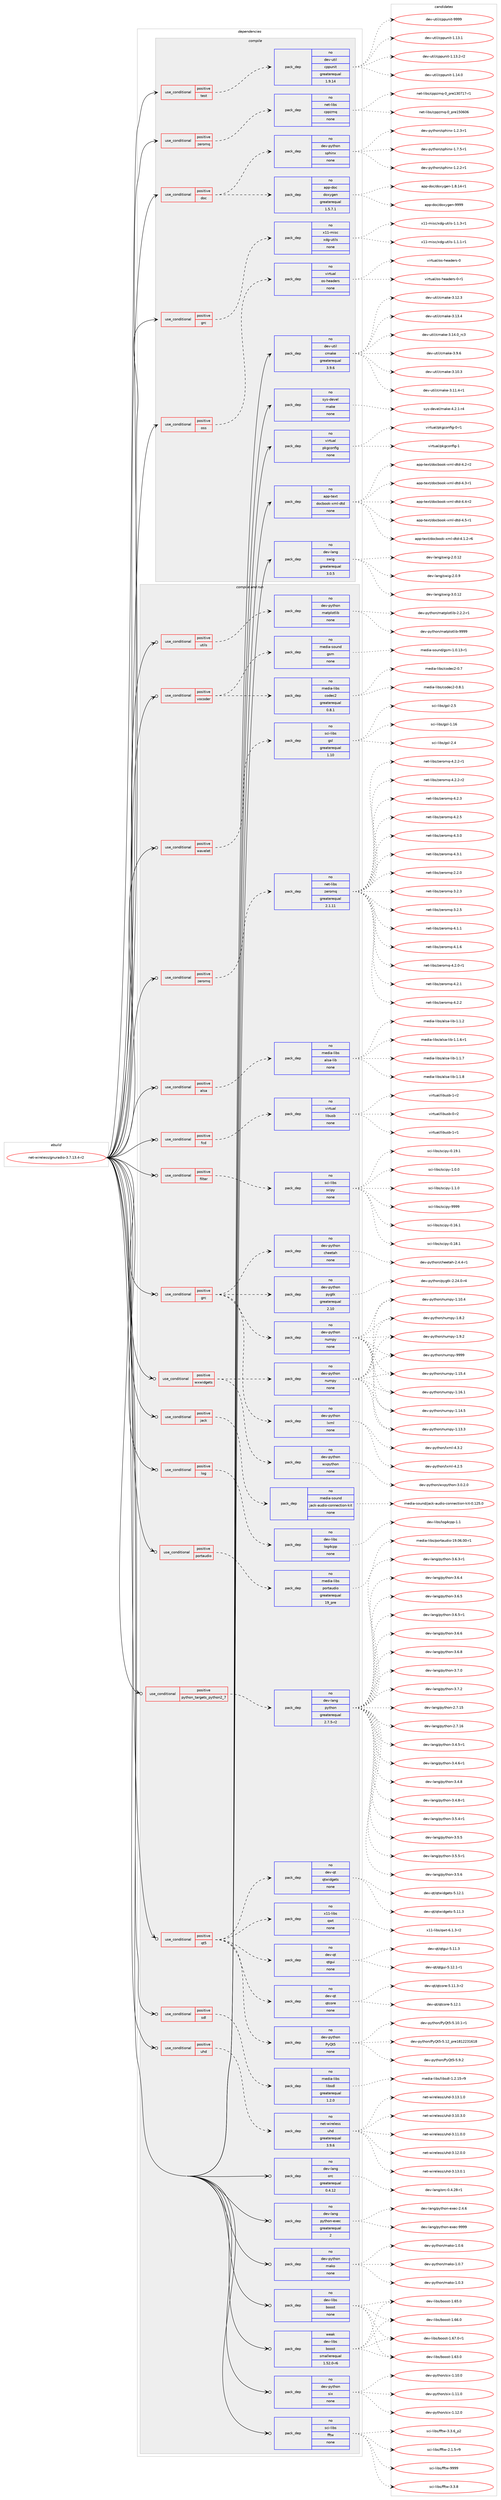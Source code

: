 digraph prolog {

# *************
# Graph options
# *************

newrank=true;
concentrate=true;
compound=true;
graph [rankdir=LR,fontname=Helvetica,fontsize=10,ranksep=1.5];#, ranksep=2.5, nodesep=0.2];
edge  [arrowhead=vee];
node  [fontname=Helvetica,fontsize=10];

# **********
# The ebuild
# **********

subgraph cluster_leftcol {
color=gray;
rank=same;
label=<<i>ebuild</i>>;
id [label="net-wireless/gnuradio-3.7.13.4-r2", color=red, width=4, href="../net-wireless/gnuradio-3.7.13.4-r2.svg"];
}

# ****************
# The dependencies
# ****************

subgraph cluster_midcol {
color=gray;
label=<<i>dependencies</i>>;
subgraph cluster_compile {
fillcolor="#eeeeee";
style=filled;
label=<<i>compile</i>>;
subgraph cond451228 {
dependency1680143 [label=<<TABLE BORDER="0" CELLBORDER="1" CELLSPACING="0" CELLPADDING="4"><TR><TD ROWSPAN="3" CELLPADDING="10">use_conditional</TD></TR><TR><TD>positive</TD></TR><TR><TD>doc</TD></TR></TABLE>>, shape=none, color=red];
subgraph pack1201411 {
dependency1680144 [label=<<TABLE BORDER="0" CELLBORDER="1" CELLSPACING="0" CELLPADDING="4" WIDTH="220"><TR><TD ROWSPAN="6" CELLPADDING="30">pack_dep</TD></TR><TR><TD WIDTH="110">no</TD></TR><TR><TD>app-doc</TD></TR><TR><TD>doxygen</TD></TR><TR><TD>greaterequal</TD></TR><TR><TD>1.5.7.1</TD></TR></TABLE>>, shape=none, color=blue];
}
dependency1680143:e -> dependency1680144:w [weight=20,style="dashed",arrowhead="vee"];
subgraph pack1201412 {
dependency1680145 [label=<<TABLE BORDER="0" CELLBORDER="1" CELLSPACING="0" CELLPADDING="4" WIDTH="220"><TR><TD ROWSPAN="6" CELLPADDING="30">pack_dep</TD></TR><TR><TD WIDTH="110">no</TD></TR><TR><TD>dev-python</TD></TR><TR><TD>sphinx</TD></TR><TR><TD>none</TD></TR><TR><TD></TD></TR></TABLE>>, shape=none, color=blue];
}
dependency1680143:e -> dependency1680145:w [weight=20,style="dashed",arrowhead="vee"];
}
id:e -> dependency1680143:w [weight=20,style="solid",arrowhead="vee"];
subgraph cond451229 {
dependency1680146 [label=<<TABLE BORDER="0" CELLBORDER="1" CELLSPACING="0" CELLPADDING="4"><TR><TD ROWSPAN="3" CELLPADDING="10">use_conditional</TD></TR><TR><TD>positive</TD></TR><TR><TD>grc</TD></TR></TABLE>>, shape=none, color=red];
subgraph pack1201413 {
dependency1680147 [label=<<TABLE BORDER="0" CELLBORDER="1" CELLSPACING="0" CELLPADDING="4" WIDTH="220"><TR><TD ROWSPAN="6" CELLPADDING="30">pack_dep</TD></TR><TR><TD WIDTH="110">no</TD></TR><TR><TD>x11-misc</TD></TR><TR><TD>xdg-utils</TD></TR><TR><TD>none</TD></TR><TR><TD></TD></TR></TABLE>>, shape=none, color=blue];
}
dependency1680146:e -> dependency1680147:w [weight=20,style="dashed",arrowhead="vee"];
}
id:e -> dependency1680146:w [weight=20,style="solid",arrowhead="vee"];
subgraph cond451230 {
dependency1680148 [label=<<TABLE BORDER="0" CELLBORDER="1" CELLSPACING="0" CELLPADDING="4"><TR><TD ROWSPAN="3" CELLPADDING="10">use_conditional</TD></TR><TR><TD>positive</TD></TR><TR><TD>oss</TD></TR></TABLE>>, shape=none, color=red];
subgraph pack1201414 {
dependency1680149 [label=<<TABLE BORDER="0" CELLBORDER="1" CELLSPACING="0" CELLPADDING="4" WIDTH="220"><TR><TD ROWSPAN="6" CELLPADDING="30">pack_dep</TD></TR><TR><TD WIDTH="110">no</TD></TR><TR><TD>virtual</TD></TR><TR><TD>os-headers</TD></TR><TR><TD>none</TD></TR><TR><TD></TD></TR></TABLE>>, shape=none, color=blue];
}
dependency1680148:e -> dependency1680149:w [weight=20,style="dashed",arrowhead="vee"];
}
id:e -> dependency1680148:w [weight=20,style="solid",arrowhead="vee"];
subgraph cond451231 {
dependency1680150 [label=<<TABLE BORDER="0" CELLBORDER="1" CELLSPACING="0" CELLPADDING="4"><TR><TD ROWSPAN="3" CELLPADDING="10">use_conditional</TD></TR><TR><TD>positive</TD></TR><TR><TD>test</TD></TR></TABLE>>, shape=none, color=red];
subgraph pack1201415 {
dependency1680151 [label=<<TABLE BORDER="0" CELLBORDER="1" CELLSPACING="0" CELLPADDING="4" WIDTH="220"><TR><TD ROWSPAN="6" CELLPADDING="30">pack_dep</TD></TR><TR><TD WIDTH="110">no</TD></TR><TR><TD>dev-util</TD></TR><TR><TD>cppunit</TD></TR><TR><TD>greaterequal</TD></TR><TR><TD>1.9.14</TD></TR></TABLE>>, shape=none, color=blue];
}
dependency1680150:e -> dependency1680151:w [weight=20,style="dashed",arrowhead="vee"];
}
id:e -> dependency1680150:w [weight=20,style="solid",arrowhead="vee"];
subgraph cond451232 {
dependency1680152 [label=<<TABLE BORDER="0" CELLBORDER="1" CELLSPACING="0" CELLPADDING="4"><TR><TD ROWSPAN="3" CELLPADDING="10">use_conditional</TD></TR><TR><TD>positive</TD></TR><TR><TD>zeromq</TD></TR></TABLE>>, shape=none, color=red];
subgraph pack1201416 {
dependency1680153 [label=<<TABLE BORDER="0" CELLBORDER="1" CELLSPACING="0" CELLPADDING="4" WIDTH="220"><TR><TD ROWSPAN="6" CELLPADDING="30">pack_dep</TD></TR><TR><TD WIDTH="110">no</TD></TR><TR><TD>net-libs</TD></TR><TR><TD>cppzmq</TD></TR><TR><TD>none</TD></TR><TR><TD></TD></TR></TABLE>>, shape=none, color=blue];
}
dependency1680152:e -> dependency1680153:w [weight=20,style="dashed",arrowhead="vee"];
}
id:e -> dependency1680152:w [weight=20,style="solid",arrowhead="vee"];
subgraph pack1201417 {
dependency1680154 [label=<<TABLE BORDER="0" CELLBORDER="1" CELLSPACING="0" CELLPADDING="4" WIDTH="220"><TR><TD ROWSPAN="6" CELLPADDING="30">pack_dep</TD></TR><TR><TD WIDTH="110">no</TD></TR><TR><TD>app-text</TD></TR><TR><TD>docbook-xml-dtd</TD></TR><TR><TD>none</TD></TR><TR><TD></TD></TR></TABLE>>, shape=none, color=blue];
}
id:e -> dependency1680154:w [weight=20,style="solid",arrowhead="vee"];
subgraph pack1201418 {
dependency1680155 [label=<<TABLE BORDER="0" CELLBORDER="1" CELLSPACING="0" CELLPADDING="4" WIDTH="220"><TR><TD ROWSPAN="6" CELLPADDING="30">pack_dep</TD></TR><TR><TD WIDTH="110">no</TD></TR><TR><TD>dev-lang</TD></TR><TR><TD>swig</TD></TR><TR><TD>greaterequal</TD></TR><TR><TD>3.0.5</TD></TR></TABLE>>, shape=none, color=blue];
}
id:e -> dependency1680155:w [weight=20,style="solid",arrowhead="vee"];
subgraph pack1201419 {
dependency1680156 [label=<<TABLE BORDER="0" CELLBORDER="1" CELLSPACING="0" CELLPADDING="4" WIDTH="220"><TR><TD ROWSPAN="6" CELLPADDING="30">pack_dep</TD></TR><TR><TD WIDTH="110">no</TD></TR><TR><TD>dev-util</TD></TR><TR><TD>cmake</TD></TR><TR><TD>greaterequal</TD></TR><TR><TD>3.9.6</TD></TR></TABLE>>, shape=none, color=blue];
}
id:e -> dependency1680156:w [weight=20,style="solid",arrowhead="vee"];
subgraph pack1201420 {
dependency1680157 [label=<<TABLE BORDER="0" CELLBORDER="1" CELLSPACING="0" CELLPADDING="4" WIDTH="220"><TR><TD ROWSPAN="6" CELLPADDING="30">pack_dep</TD></TR><TR><TD WIDTH="110">no</TD></TR><TR><TD>sys-devel</TD></TR><TR><TD>make</TD></TR><TR><TD>none</TD></TR><TR><TD></TD></TR></TABLE>>, shape=none, color=blue];
}
id:e -> dependency1680157:w [weight=20,style="solid",arrowhead="vee"];
subgraph pack1201421 {
dependency1680158 [label=<<TABLE BORDER="0" CELLBORDER="1" CELLSPACING="0" CELLPADDING="4" WIDTH="220"><TR><TD ROWSPAN="6" CELLPADDING="30">pack_dep</TD></TR><TR><TD WIDTH="110">no</TD></TR><TR><TD>virtual</TD></TR><TR><TD>pkgconfig</TD></TR><TR><TD>none</TD></TR><TR><TD></TD></TR></TABLE>>, shape=none, color=blue];
}
id:e -> dependency1680158:w [weight=20,style="solid",arrowhead="vee"];
}
subgraph cluster_compileandrun {
fillcolor="#eeeeee";
style=filled;
label=<<i>compile and run</i>>;
subgraph cond451233 {
dependency1680159 [label=<<TABLE BORDER="0" CELLBORDER="1" CELLSPACING="0" CELLPADDING="4"><TR><TD ROWSPAN="3" CELLPADDING="10">use_conditional</TD></TR><TR><TD>positive</TD></TR><TR><TD>alsa</TD></TR></TABLE>>, shape=none, color=red];
subgraph pack1201422 {
dependency1680160 [label=<<TABLE BORDER="0" CELLBORDER="1" CELLSPACING="0" CELLPADDING="4" WIDTH="220"><TR><TD ROWSPAN="6" CELLPADDING="30">pack_dep</TD></TR><TR><TD WIDTH="110">no</TD></TR><TR><TD>media-libs</TD></TR><TR><TD>alsa-lib</TD></TR><TR><TD>none</TD></TR><TR><TD></TD></TR></TABLE>>, shape=none, color=blue];
}
dependency1680159:e -> dependency1680160:w [weight=20,style="dashed",arrowhead="vee"];
}
id:e -> dependency1680159:w [weight=20,style="solid",arrowhead="odotvee"];
subgraph cond451234 {
dependency1680161 [label=<<TABLE BORDER="0" CELLBORDER="1" CELLSPACING="0" CELLPADDING="4"><TR><TD ROWSPAN="3" CELLPADDING="10">use_conditional</TD></TR><TR><TD>positive</TD></TR><TR><TD>fcd</TD></TR></TABLE>>, shape=none, color=red];
subgraph pack1201423 {
dependency1680162 [label=<<TABLE BORDER="0" CELLBORDER="1" CELLSPACING="0" CELLPADDING="4" WIDTH="220"><TR><TD ROWSPAN="6" CELLPADDING="30">pack_dep</TD></TR><TR><TD WIDTH="110">no</TD></TR><TR><TD>virtual</TD></TR><TR><TD>libusb</TD></TR><TR><TD>none</TD></TR><TR><TD></TD></TR></TABLE>>, shape=none, color=blue];
}
dependency1680161:e -> dependency1680162:w [weight=20,style="dashed",arrowhead="vee"];
}
id:e -> dependency1680161:w [weight=20,style="solid",arrowhead="odotvee"];
subgraph cond451235 {
dependency1680163 [label=<<TABLE BORDER="0" CELLBORDER="1" CELLSPACING="0" CELLPADDING="4"><TR><TD ROWSPAN="3" CELLPADDING="10">use_conditional</TD></TR><TR><TD>positive</TD></TR><TR><TD>filter</TD></TR></TABLE>>, shape=none, color=red];
subgraph pack1201424 {
dependency1680164 [label=<<TABLE BORDER="0" CELLBORDER="1" CELLSPACING="0" CELLPADDING="4" WIDTH="220"><TR><TD ROWSPAN="6" CELLPADDING="30">pack_dep</TD></TR><TR><TD WIDTH="110">no</TD></TR><TR><TD>sci-libs</TD></TR><TR><TD>scipy</TD></TR><TR><TD>none</TD></TR><TR><TD></TD></TR></TABLE>>, shape=none, color=blue];
}
dependency1680163:e -> dependency1680164:w [weight=20,style="dashed",arrowhead="vee"];
}
id:e -> dependency1680163:w [weight=20,style="solid",arrowhead="odotvee"];
subgraph cond451236 {
dependency1680165 [label=<<TABLE BORDER="0" CELLBORDER="1" CELLSPACING="0" CELLPADDING="4"><TR><TD ROWSPAN="3" CELLPADDING="10">use_conditional</TD></TR><TR><TD>positive</TD></TR><TR><TD>grc</TD></TR></TABLE>>, shape=none, color=red];
subgraph pack1201425 {
dependency1680166 [label=<<TABLE BORDER="0" CELLBORDER="1" CELLSPACING="0" CELLPADDING="4" WIDTH="220"><TR><TD ROWSPAN="6" CELLPADDING="30">pack_dep</TD></TR><TR><TD WIDTH="110">no</TD></TR><TR><TD>dev-python</TD></TR><TR><TD>cheetah</TD></TR><TR><TD>none</TD></TR><TR><TD></TD></TR></TABLE>>, shape=none, color=blue];
}
dependency1680165:e -> dependency1680166:w [weight=20,style="dashed",arrowhead="vee"];
subgraph pack1201426 {
dependency1680167 [label=<<TABLE BORDER="0" CELLBORDER="1" CELLSPACING="0" CELLPADDING="4" WIDTH="220"><TR><TD ROWSPAN="6" CELLPADDING="30">pack_dep</TD></TR><TR><TD WIDTH="110">no</TD></TR><TR><TD>dev-python</TD></TR><TR><TD>lxml</TD></TR><TR><TD>none</TD></TR><TR><TD></TD></TR></TABLE>>, shape=none, color=blue];
}
dependency1680165:e -> dependency1680167:w [weight=20,style="dashed",arrowhead="vee"];
subgraph pack1201427 {
dependency1680168 [label=<<TABLE BORDER="0" CELLBORDER="1" CELLSPACING="0" CELLPADDING="4" WIDTH="220"><TR><TD ROWSPAN="6" CELLPADDING="30">pack_dep</TD></TR><TR><TD WIDTH="110">no</TD></TR><TR><TD>dev-python</TD></TR><TR><TD>pygtk</TD></TR><TR><TD>greaterequal</TD></TR><TR><TD>2.10</TD></TR></TABLE>>, shape=none, color=blue];
}
dependency1680165:e -> dependency1680168:w [weight=20,style="dashed",arrowhead="vee"];
subgraph pack1201428 {
dependency1680169 [label=<<TABLE BORDER="0" CELLBORDER="1" CELLSPACING="0" CELLPADDING="4" WIDTH="220"><TR><TD ROWSPAN="6" CELLPADDING="30">pack_dep</TD></TR><TR><TD WIDTH="110">no</TD></TR><TR><TD>dev-python</TD></TR><TR><TD>numpy</TD></TR><TR><TD>none</TD></TR><TR><TD></TD></TR></TABLE>>, shape=none, color=blue];
}
dependency1680165:e -> dependency1680169:w [weight=20,style="dashed",arrowhead="vee"];
}
id:e -> dependency1680165:w [weight=20,style="solid",arrowhead="odotvee"];
subgraph cond451237 {
dependency1680170 [label=<<TABLE BORDER="0" CELLBORDER="1" CELLSPACING="0" CELLPADDING="4"><TR><TD ROWSPAN="3" CELLPADDING="10">use_conditional</TD></TR><TR><TD>positive</TD></TR><TR><TD>jack</TD></TR></TABLE>>, shape=none, color=red];
subgraph pack1201429 {
dependency1680171 [label=<<TABLE BORDER="0" CELLBORDER="1" CELLSPACING="0" CELLPADDING="4" WIDTH="220"><TR><TD ROWSPAN="6" CELLPADDING="30">pack_dep</TD></TR><TR><TD WIDTH="110">no</TD></TR><TR><TD>media-sound</TD></TR><TR><TD>jack-audio-connection-kit</TD></TR><TR><TD>none</TD></TR><TR><TD></TD></TR></TABLE>>, shape=none, color=blue];
}
dependency1680170:e -> dependency1680171:w [weight=20,style="dashed",arrowhead="vee"];
}
id:e -> dependency1680170:w [weight=20,style="solid",arrowhead="odotvee"];
subgraph cond451238 {
dependency1680172 [label=<<TABLE BORDER="0" CELLBORDER="1" CELLSPACING="0" CELLPADDING="4"><TR><TD ROWSPAN="3" CELLPADDING="10">use_conditional</TD></TR><TR><TD>positive</TD></TR><TR><TD>log</TD></TR></TABLE>>, shape=none, color=red];
subgraph pack1201430 {
dependency1680173 [label=<<TABLE BORDER="0" CELLBORDER="1" CELLSPACING="0" CELLPADDING="4" WIDTH="220"><TR><TD ROWSPAN="6" CELLPADDING="30">pack_dep</TD></TR><TR><TD WIDTH="110">no</TD></TR><TR><TD>dev-libs</TD></TR><TR><TD>log4cpp</TD></TR><TR><TD>none</TD></TR><TR><TD></TD></TR></TABLE>>, shape=none, color=blue];
}
dependency1680172:e -> dependency1680173:w [weight=20,style="dashed",arrowhead="vee"];
}
id:e -> dependency1680172:w [weight=20,style="solid",arrowhead="odotvee"];
subgraph cond451239 {
dependency1680174 [label=<<TABLE BORDER="0" CELLBORDER="1" CELLSPACING="0" CELLPADDING="4"><TR><TD ROWSPAN="3" CELLPADDING="10">use_conditional</TD></TR><TR><TD>positive</TD></TR><TR><TD>portaudio</TD></TR></TABLE>>, shape=none, color=red];
subgraph pack1201431 {
dependency1680175 [label=<<TABLE BORDER="0" CELLBORDER="1" CELLSPACING="0" CELLPADDING="4" WIDTH="220"><TR><TD ROWSPAN="6" CELLPADDING="30">pack_dep</TD></TR><TR><TD WIDTH="110">no</TD></TR><TR><TD>media-libs</TD></TR><TR><TD>portaudio</TD></TR><TR><TD>greaterequal</TD></TR><TR><TD>19_pre</TD></TR></TABLE>>, shape=none, color=blue];
}
dependency1680174:e -> dependency1680175:w [weight=20,style="dashed",arrowhead="vee"];
}
id:e -> dependency1680174:w [weight=20,style="solid",arrowhead="odotvee"];
subgraph cond451240 {
dependency1680176 [label=<<TABLE BORDER="0" CELLBORDER="1" CELLSPACING="0" CELLPADDING="4"><TR><TD ROWSPAN="3" CELLPADDING="10">use_conditional</TD></TR><TR><TD>positive</TD></TR><TR><TD>python_targets_python2_7</TD></TR></TABLE>>, shape=none, color=red];
subgraph pack1201432 {
dependency1680177 [label=<<TABLE BORDER="0" CELLBORDER="1" CELLSPACING="0" CELLPADDING="4" WIDTH="220"><TR><TD ROWSPAN="6" CELLPADDING="30">pack_dep</TD></TR><TR><TD WIDTH="110">no</TD></TR><TR><TD>dev-lang</TD></TR><TR><TD>python</TD></TR><TR><TD>greaterequal</TD></TR><TR><TD>2.7.5-r2</TD></TR></TABLE>>, shape=none, color=blue];
}
dependency1680176:e -> dependency1680177:w [weight=20,style="dashed",arrowhead="vee"];
}
id:e -> dependency1680176:w [weight=20,style="solid",arrowhead="odotvee"];
subgraph cond451241 {
dependency1680178 [label=<<TABLE BORDER="0" CELLBORDER="1" CELLSPACING="0" CELLPADDING="4"><TR><TD ROWSPAN="3" CELLPADDING="10">use_conditional</TD></TR><TR><TD>positive</TD></TR><TR><TD>qt5</TD></TR></TABLE>>, shape=none, color=red];
subgraph pack1201433 {
dependency1680179 [label=<<TABLE BORDER="0" CELLBORDER="1" CELLSPACING="0" CELLPADDING="4" WIDTH="220"><TR><TD ROWSPAN="6" CELLPADDING="30">pack_dep</TD></TR><TR><TD WIDTH="110">no</TD></TR><TR><TD>dev-python</TD></TR><TR><TD>PyQt5</TD></TR><TR><TD>none</TD></TR><TR><TD></TD></TR></TABLE>>, shape=none, color=blue];
}
dependency1680178:e -> dependency1680179:w [weight=20,style="dashed",arrowhead="vee"];
subgraph pack1201434 {
dependency1680180 [label=<<TABLE BORDER="0" CELLBORDER="1" CELLSPACING="0" CELLPADDING="4" WIDTH="220"><TR><TD ROWSPAN="6" CELLPADDING="30">pack_dep</TD></TR><TR><TD WIDTH="110">no</TD></TR><TR><TD>dev-qt</TD></TR><TR><TD>qtcore</TD></TR><TR><TD>none</TD></TR><TR><TD></TD></TR></TABLE>>, shape=none, color=blue];
}
dependency1680178:e -> dependency1680180:w [weight=20,style="dashed",arrowhead="vee"];
subgraph pack1201435 {
dependency1680181 [label=<<TABLE BORDER="0" CELLBORDER="1" CELLSPACING="0" CELLPADDING="4" WIDTH="220"><TR><TD ROWSPAN="6" CELLPADDING="30">pack_dep</TD></TR><TR><TD WIDTH="110">no</TD></TR><TR><TD>dev-qt</TD></TR><TR><TD>qtgui</TD></TR><TR><TD>none</TD></TR><TR><TD></TD></TR></TABLE>>, shape=none, color=blue];
}
dependency1680178:e -> dependency1680181:w [weight=20,style="dashed",arrowhead="vee"];
subgraph pack1201436 {
dependency1680182 [label=<<TABLE BORDER="0" CELLBORDER="1" CELLSPACING="0" CELLPADDING="4" WIDTH="220"><TR><TD ROWSPAN="6" CELLPADDING="30">pack_dep</TD></TR><TR><TD WIDTH="110">no</TD></TR><TR><TD>x11-libs</TD></TR><TR><TD>qwt</TD></TR><TR><TD>none</TD></TR><TR><TD></TD></TR></TABLE>>, shape=none, color=blue];
}
dependency1680178:e -> dependency1680182:w [weight=20,style="dashed",arrowhead="vee"];
subgraph pack1201437 {
dependency1680183 [label=<<TABLE BORDER="0" CELLBORDER="1" CELLSPACING="0" CELLPADDING="4" WIDTH="220"><TR><TD ROWSPAN="6" CELLPADDING="30">pack_dep</TD></TR><TR><TD WIDTH="110">no</TD></TR><TR><TD>dev-qt</TD></TR><TR><TD>qtwidgets</TD></TR><TR><TD>none</TD></TR><TR><TD></TD></TR></TABLE>>, shape=none, color=blue];
}
dependency1680178:e -> dependency1680183:w [weight=20,style="dashed",arrowhead="vee"];
}
id:e -> dependency1680178:w [weight=20,style="solid",arrowhead="odotvee"];
subgraph cond451242 {
dependency1680184 [label=<<TABLE BORDER="0" CELLBORDER="1" CELLSPACING="0" CELLPADDING="4"><TR><TD ROWSPAN="3" CELLPADDING="10">use_conditional</TD></TR><TR><TD>positive</TD></TR><TR><TD>sdl</TD></TR></TABLE>>, shape=none, color=red];
subgraph pack1201438 {
dependency1680185 [label=<<TABLE BORDER="0" CELLBORDER="1" CELLSPACING="0" CELLPADDING="4" WIDTH="220"><TR><TD ROWSPAN="6" CELLPADDING="30">pack_dep</TD></TR><TR><TD WIDTH="110">no</TD></TR><TR><TD>media-libs</TD></TR><TR><TD>libsdl</TD></TR><TR><TD>greaterequal</TD></TR><TR><TD>1.2.0</TD></TR></TABLE>>, shape=none, color=blue];
}
dependency1680184:e -> dependency1680185:w [weight=20,style="dashed",arrowhead="vee"];
}
id:e -> dependency1680184:w [weight=20,style="solid",arrowhead="odotvee"];
subgraph cond451243 {
dependency1680186 [label=<<TABLE BORDER="0" CELLBORDER="1" CELLSPACING="0" CELLPADDING="4"><TR><TD ROWSPAN="3" CELLPADDING="10">use_conditional</TD></TR><TR><TD>positive</TD></TR><TR><TD>uhd</TD></TR></TABLE>>, shape=none, color=red];
subgraph pack1201439 {
dependency1680187 [label=<<TABLE BORDER="0" CELLBORDER="1" CELLSPACING="0" CELLPADDING="4" WIDTH="220"><TR><TD ROWSPAN="6" CELLPADDING="30">pack_dep</TD></TR><TR><TD WIDTH="110">no</TD></TR><TR><TD>net-wireless</TD></TR><TR><TD>uhd</TD></TR><TR><TD>greaterequal</TD></TR><TR><TD>3.9.6</TD></TR></TABLE>>, shape=none, color=blue];
}
dependency1680186:e -> dependency1680187:w [weight=20,style="dashed",arrowhead="vee"];
}
id:e -> dependency1680186:w [weight=20,style="solid",arrowhead="odotvee"];
subgraph cond451244 {
dependency1680188 [label=<<TABLE BORDER="0" CELLBORDER="1" CELLSPACING="0" CELLPADDING="4"><TR><TD ROWSPAN="3" CELLPADDING="10">use_conditional</TD></TR><TR><TD>positive</TD></TR><TR><TD>utils</TD></TR></TABLE>>, shape=none, color=red];
subgraph pack1201440 {
dependency1680189 [label=<<TABLE BORDER="0" CELLBORDER="1" CELLSPACING="0" CELLPADDING="4" WIDTH="220"><TR><TD ROWSPAN="6" CELLPADDING="30">pack_dep</TD></TR><TR><TD WIDTH="110">no</TD></TR><TR><TD>dev-python</TD></TR><TR><TD>matplotlib</TD></TR><TR><TD>none</TD></TR><TR><TD></TD></TR></TABLE>>, shape=none, color=blue];
}
dependency1680188:e -> dependency1680189:w [weight=20,style="dashed",arrowhead="vee"];
}
id:e -> dependency1680188:w [weight=20,style="solid",arrowhead="odotvee"];
subgraph cond451245 {
dependency1680190 [label=<<TABLE BORDER="0" CELLBORDER="1" CELLSPACING="0" CELLPADDING="4"><TR><TD ROWSPAN="3" CELLPADDING="10">use_conditional</TD></TR><TR><TD>positive</TD></TR><TR><TD>vocoder</TD></TR></TABLE>>, shape=none, color=red];
subgraph pack1201441 {
dependency1680191 [label=<<TABLE BORDER="0" CELLBORDER="1" CELLSPACING="0" CELLPADDING="4" WIDTH="220"><TR><TD ROWSPAN="6" CELLPADDING="30">pack_dep</TD></TR><TR><TD WIDTH="110">no</TD></TR><TR><TD>media-sound</TD></TR><TR><TD>gsm</TD></TR><TR><TD>none</TD></TR><TR><TD></TD></TR></TABLE>>, shape=none, color=blue];
}
dependency1680190:e -> dependency1680191:w [weight=20,style="dashed",arrowhead="vee"];
subgraph pack1201442 {
dependency1680192 [label=<<TABLE BORDER="0" CELLBORDER="1" CELLSPACING="0" CELLPADDING="4" WIDTH="220"><TR><TD ROWSPAN="6" CELLPADDING="30">pack_dep</TD></TR><TR><TD WIDTH="110">no</TD></TR><TR><TD>media-libs</TD></TR><TR><TD>codec2</TD></TR><TR><TD>greaterequal</TD></TR><TR><TD>0.8.1</TD></TR></TABLE>>, shape=none, color=blue];
}
dependency1680190:e -> dependency1680192:w [weight=20,style="dashed",arrowhead="vee"];
}
id:e -> dependency1680190:w [weight=20,style="solid",arrowhead="odotvee"];
subgraph cond451246 {
dependency1680193 [label=<<TABLE BORDER="0" CELLBORDER="1" CELLSPACING="0" CELLPADDING="4"><TR><TD ROWSPAN="3" CELLPADDING="10">use_conditional</TD></TR><TR><TD>positive</TD></TR><TR><TD>wavelet</TD></TR></TABLE>>, shape=none, color=red];
subgraph pack1201443 {
dependency1680194 [label=<<TABLE BORDER="0" CELLBORDER="1" CELLSPACING="0" CELLPADDING="4" WIDTH="220"><TR><TD ROWSPAN="6" CELLPADDING="30">pack_dep</TD></TR><TR><TD WIDTH="110">no</TD></TR><TR><TD>sci-libs</TD></TR><TR><TD>gsl</TD></TR><TR><TD>greaterequal</TD></TR><TR><TD>1.10</TD></TR></TABLE>>, shape=none, color=blue];
}
dependency1680193:e -> dependency1680194:w [weight=20,style="dashed",arrowhead="vee"];
}
id:e -> dependency1680193:w [weight=20,style="solid",arrowhead="odotvee"];
subgraph cond451247 {
dependency1680195 [label=<<TABLE BORDER="0" CELLBORDER="1" CELLSPACING="0" CELLPADDING="4"><TR><TD ROWSPAN="3" CELLPADDING="10">use_conditional</TD></TR><TR><TD>positive</TD></TR><TR><TD>wxwidgets</TD></TR></TABLE>>, shape=none, color=red];
subgraph pack1201444 {
dependency1680196 [label=<<TABLE BORDER="0" CELLBORDER="1" CELLSPACING="0" CELLPADDING="4" WIDTH="220"><TR><TD ROWSPAN="6" CELLPADDING="30">pack_dep</TD></TR><TR><TD WIDTH="110">no</TD></TR><TR><TD>dev-python</TD></TR><TR><TD>wxpython</TD></TR><TR><TD>none</TD></TR><TR><TD></TD></TR></TABLE>>, shape=none, color=blue];
}
dependency1680195:e -> dependency1680196:w [weight=20,style="dashed",arrowhead="vee"];
subgraph pack1201445 {
dependency1680197 [label=<<TABLE BORDER="0" CELLBORDER="1" CELLSPACING="0" CELLPADDING="4" WIDTH="220"><TR><TD ROWSPAN="6" CELLPADDING="30">pack_dep</TD></TR><TR><TD WIDTH="110">no</TD></TR><TR><TD>dev-python</TD></TR><TR><TD>numpy</TD></TR><TR><TD>none</TD></TR><TR><TD></TD></TR></TABLE>>, shape=none, color=blue];
}
dependency1680195:e -> dependency1680197:w [weight=20,style="dashed",arrowhead="vee"];
}
id:e -> dependency1680195:w [weight=20,style="solid",arrowhead="odotvee"];
subgraph cond451248 {
dependency1680198 [label=<<TABLE BORDER="0" CELLBORDER="1" CELLSPACING="0" CELLPADDING="4"><TR><TD ROWSPAN="3" CELLPADDING="10">use_conditional</TD></TR><TR><TD>positive</TD></TR><TR><TD>zeromq</TD></TR></TABLE>>, shape=none, color=red];
subgraph pack1201446 {
dependency1680199 [label=<<TABLE BORDER="0" CELLBORDER="1" CELLSPACING="0" CELLPADDING="4" WIDTH="220"><TR><TD ROWSPAN="6" CELLPADDING="30">pack_dep</TD></TR><TR><TD WIDTH="110">no</TD></TR><TR><TD>net-libs</TD></TR><TR><TD>zeromq</TD></TR><TR><TD>greaterequal</TD></TR><TR><TD>2.1.11</TD></TR></TABLE>>, shape=none, color=blue];
}
dependency1680198:e -> dependency1680199:w [weight=20,style="dashed",arrowhead="vee"];
}
id:e -> dependency1680198:w [weight=20,style="solid",arrowhead="odotvee"];
subgraph pack1201447 {
dependency1680200 [label=<<TABLE BORDER="0" CELLBORDER="1" CELLSPACING="0" CELLPADDING="4" WIDTH="220"><TR><TD ROWSPAN="6" CELLPADDING="30">pack_dep</TD></TR><TR><TD WIDTH="110">no</TD></TR><TR><TD>dev-lang</TD></TR><TR><TD>orc</TD></TR><TR><TD>greaterequal</TD></TR><TR><TD>0.4.12</TD></TR></TABLE>>, shape=none, color=blue];
}
id:e -> dependency1680200:w [weight=20,style="solid",arrowhead="odotvee"];
subgraph pack1201448 {
dependency1680201 [label=<<TABLE BORDER="0" CELLBORDER="1" CELLSPACING="0" CELLPADDING="4" WIDTH="220"><TR><TD ROWSPAN="6" CELLPADDING="30">pack_dep</TD></TR><TR><TD WIDTH="110">no</TD></TR><TR><TD>dev-lang</TD></TR><TR><TD>python-exec</TD></TR><TR><TD>greaterequal</TD></TR><TR><TD>2</TD></TR></TABLE>>, shape=none, color=blue];
}
id:e -> dependency1680201:w [weight=20,style="solid",arrowhead="odotvee"];
subgraph pack1201449 {
dependency1680202 [label=<<TABLE BORDER="0" CELLBORDER="1" CELLSPACING="0" CELLPADDING="4" WIDTH="220"><TR><TD ROWSPAN="6" CELLPADDING="30">pack_dep</TD></TR><TR><TD WIDTH="110">no</TD></TR><TR><TD>dev-libs</TD></TR><TR><TD>boost</TD></TR><TR><TD>none</TD></TR><TR><TD></TD></TR></TABLE>>, shape=none, color=blue];
}
id:e -> dependency1680202:w [weight=20,style="solid",arrowhead="odotvee"];
subgraph pack1201450 {
dependency1680203 [label=<<TABLE BORDER="0" CELLBORDER="1" CELLSPACING="0" CELLPADDING="4" WIDTH="220"><TR><TD ROWSPAN="6" CELLPADDING="30">pack_dep</TD></TR><TR><TD WIDTH="110">no</TD></TR><TR><TD>dev-python</TD></TR><TR><TD>mako</TD></TR><TR><TD>none</TD></TR><TR><TD></TD></TR></TABLE>>, shape=none, color=blue];
}
id:e -> dependency1680203:w [weight=20,style="solid",arrowhead="odotvee"];
subgraph pack1201451 {
dependency1680204 [label=<<TABLE BORDER="0" CELLBORDER="1" CELLSPACING="0" CELLPADDING="4" WIDTH="220"><TR><TD ROWSPAN="6" CELLPADDING="30">pack_dep</TD></TR><TR><TD WIDTH="110">no</TD></TR><TR><TD>dev-python</TD></TR><TR><TD>six</TD></TR><TR><TD>none</TD></TR><TR><TD></TD></TR></TABLE>>, shape=none, color=blue];
}
id:e -> dependency1680204:w [weight=20,style="solid",arrowhead="odotvee"];
subgraph pack1201452 {
dependency1680205 [label=<<TABLE BORDER="0" CELLBORDER="1" CELLSPACING="0" CELLPADDING="4" WIDTH="220"><TR><TD ROWSPAN="6" CELLPADDING="30">pack_dep</TD></TR><TR><TD WIDTH="110">no</TD></TR><TR><TD>sci-libs</TD></TR><TR><TD>fftw</TD></TR><TR><TD>none</TD></TR><TR><TD></TD></TR></TABLE>>, shape=none, color=blue];
}
id:e -> dependency1680205:w [weight=20,style="solid",arrowhead="odotvee"];
subgraph pack1201453 {
dependency1680206 [label=<<TABLE BORDER="0" CELLBORDER="1" CELLSPACING="0" CELLPADDING="4" WIDTH="220"><TR><TD ROWSPAN="6" CELLPADDING="30">pack_dep</TD></TR><TR><TD WIDTH="110">weak</TD></TR><TR><TD>dev-libs</TD></TR><TR><TD>boost</TD></TR><TR><TD>smallerequal</TD></TR><TR><TD>1.52.0-r6</TD></TR></TABLE>>, shape=none, color=blue];
}
id:e -> dependency1680206:w [weight=20,style="solid",arrowhead="odotvee"];
}
subgraph cluster_run {
fillcolor="#eeeeee";
style=filled;
label=<<i>run</i>>;
}
}

# **************
# The candidates
# **************

subgraph cluster_choices {
rank=same;
color=gray;
label=<<i>candidates</i>>;

subgraph choice1201411 {
color=black;
nodesep=1;
choice97112112451001119947100111120121103101110454946564649524511449 [label="app-doc/doxygen-1.8.14-r1", color=red, width=4,href="../app-doc/doxygen-1.8.14-r1.svg"];
choice971121124510011199471001111201211031011104557575757 [label="app-doc/doxygen-9999", color=red, width=4,href="../app-doc/doxygen-9999.svg"];
dependency1680144:e -> choice97112112451001119947100111120121103101110454946564649524511449:w [style=dotted,weight="100"];
dependency1680144:e -> choice971121124510011199471001111201211031011104557575757:w [style=dotted,weight="100"];
}
subgraph choice1201412 {
color=black;
nodesep=1;
choice10010111845112121116104111110471151121041051101204549465046504511449 [label="dev-python/sphinx-1.2.2-r1", color=red, width=4,href="../dev-python/sphinx-1.2.2-r1.svg"];
choice10010111845112121116104111110471151121041051101204549465046514511449 [label="dev-python/sphinx-1.2.3-r1", color=red, width=4,href="../dev-python/sphinx-1.2.3-r1.svg"];
choice10010111845112121116104111110471151121041051101204549465546534511449 [label="dev-python/sphinx-1.7.5-r1", color=red, width=4,href="../dev-python/sphinx-1.7.5-r1.svg"];
dependency1680145:e -> choice10010111845112121116104111110471151121041051101204549465046504511449:w [style=dotted,weight="100"];
dependency1680145:e -> choice10010111845112121116104111110471151121041051101204549465046514511449:w [style=dotted,weight="100"];
dependency1680145:e -> choice10010111845112121116104111110471151121041051101204549465546534511449:w [style=dotted,weight="100"];
}
subgraph choice1201413 {
color=black;
nodesep=1;
choice1204949451091051159947120100103451171161051081154549464946494511449 [label="x11-misc/xdg-utils-1.1.1-r1", color=red, width=4,href="../x11-misc/xdg-utils-1.1.1-r1.svg"];
choice1204949451091051159947120100103451171161051081154549464946514511449 [label="x11-misc/xdg-utils-1.1.3-r1", color=red, width=4,href="../x11-misc/xdg-utils-1.1.3-r1.svg"];
dependency1680147:e -> choice1204949451091051159947120100103451171161051081154549464946494511449:w [style=dotted,weight="100"];
dependency1680147:e -> choice1204949451091051159947120100103451171161051081154549464946514511449:w [style=dotted,weight="100"];
}
subgraph choice1201414 {
color=black;
nodesep=1;
choice118105114116117971084711111545104101971001011141154548 [label="virtual/os-headers-0", color=red, width=4,href="../virtual/os-headers-0.svg"];
choice1181051141161179710847111115451041019710010111411545484511449 [label="virtual/os-headers-0-r1", color=red, width=4,href="../virtual/os-headers-0-r1.svg"];
dependency1680149:e -> choice118105114116117971084711111545104101971001011141154548:w [style=dotted,weight="100"];
dependency1680149:e -> choice1181051141161179710847111115451041019710010111411545484511449:w [style=dotted,weight="100"];
}
subgraph choice1201415 {
color=black;
nodesep=1;
choice10010111845117116105108479911211211711010511645494649514649 [label="dev-util/cppunit-1.13.1", color=red, width=4,href="../dev-util/cppunit-1.13.1.svg"];
choice100101118451171161051084799112112117110105116454946495146504511450 [label="dev-util/cppunit-1.13.2-r2", color=red, width=4,href="../dev-util/cppunit-1.13.2-r2.svg"];
choice10010111845117116105108479911211211711010511645494649524648 [label="dev-util/cppunit-1.14.0", color=red, width=4,href="../dev-util/cppunit-1.14.0.svg"];
choice1001011184511711610510847991121121171101051164557575757 [label="dev-util/cppunit-9999", color=red, width=4,href="../dev-util/cppunit-9999.svg"];
dependency1680151:e -> choice10010111845117116105108479911211211711010511645494649514649:w [style=dotted,weight="100"];
dependency1680151:e -> choice100101118451171161051084799112112117110105116454946495146504511450:w [style=dotted,weight="100"];
dependency1680151:e -> choice10010111845117116105108479911211211711010511645494649524648:w [style=dotted,weight="100"];
dependency1680151:e -> choice1001011184511711610510847991121121171101051164557575757:w [style=dotted,weight="100"];
}
subgraph choice1201416 {
color=black;
nodesep=1;
choice110101116451081059811547991121121221091134548951121141014951485549554511449 [label="net-libs/cppzmq-0_pre130717-r1", color=red, width=4,href="../net-libs/cppzmq-0_pre130717-r1.svg"];
choice11010111645108105981154799112112122109113454895112114101495348544854 [label="net-libs/cppzmq-0_pre150606", color=red, width=4,href="../net-libs/cppzmq-0_pre150606.svg"];
dependency1680153:e -> choice110101116451081059811547991121121221091134548951121141014951485549554511449:w [style=dotted,weight="100"];
dependency1680153:e -> choice11010111645108105981154799112112122109113454895112114101495348544854:w [style=dotted,weight="100"];
}
subgraph choice1201417 {
color=black;
nodesep=1;
choice971121124511610112011647100111999811111110745120109108451001161004552464946504511454 [label="app-text/docbook-xml-dtd-4.1.2-r6", color=red, width=4,href="../app-text/docbook-xml-dtd-4.1.2-r6.svg"];
choice97112112451161011201164710011199981111111074512010910845100116100455246504511450 [label="app-text/docbook-xml-dtd-4.2-r2", color=red, width=4,href="../app-text/docbook-xml-dtd-4.2-r2.svg"];
choice97112112451161011201164710011199981111111074512010910845100116100455246514511449 [label="app-text/docbook-xml-dtd-4.3-r1", color=red, width=4,href="../app-text/docbook-xml-dtd-4.3-r1.svg"];
choice97112112451161011201164710011199981111111074512010910845100116100455246524511450 [label="app-text/docbook-xml-dtd-4.4-r2", color=red, width=4,href="../app-text/docbook-xml-dtd-4.4-r2.svg"];
choice97112112451161011201164710011199981111111074512010910845100116100455246534511449 [label="app-text/docbook-xml-dtd-4.5-r1", color=red, width=4,href="../app-text/docbook-xml-dtd-4.5-r1.svg"];
dependency1680154:e -> choice971121124511610112011647100111999811111110745120109108451001161004552464946504511454:w [style=dotted,weight="100"];
dependency1680154:e -> choice97112112451161011201164710011199981111111074512010910845100116100455246504511450:w [style=dotted,weight="100"];
dependency1680154:e -> choice97112112451161011201164710011199981111111074512010910845100116100455246514511449:w [style=dotted,weight="100"];
dependency1680154:e -> choice97112112451161011201164710011199981111111074512010910845100116100455246524511450:w [style=dotted,weight="100"];
dependency1680154:e -> choice97112112451161011201164710011199981111111074512010910845100116100455246534511449:w [style=dotted,weight="100"];
}
subgraph choice1201418 {
color=black;
nodesep=1;
choice10010111845108971101034711511910510345504648464950 [label="dev-lang/swig-2.0.12", color=red, width=4,href="../dev-lang/swig-2.0.12.svg"];
choice100101118451089711010347115119105103455046484657 [label="dev-lang/swig-2.0.9", color=red, width=4,href="../dev-lang/swig-2.0.9.svg"];
choice10010111845108971101034711511910510345514648464950 [label="dev-lang/swig-3.0.12", color=red, width=4,href="../dev-lang/swig-3.0.12.svg"];
dependency1680155:e -> choice10010111845108971101034711511910510345504648464950:w [style=dotted,weight="100"];
dependency1680155:e -> choice100101118451089711010347115119105103455046484657:w [style=dotted,weight="100"];
dependency1680155:e -> choice10010111845108971101034711511910510345514648464950:w [style=dotted,weight="100"];
}
subgraph choice1201419 {
color=black;
nodesep=1;
choice1001011184511711610510847991099710710145514649484651 [label="dev-util/cmake-3.10.3", color=red, width=4,href="../dev-util/cmake-3.10.3.svg"];
choice10010111845117116105108479910997107101455146494946524511449 [label="dev-util/cmake-3.11.4-r1", color=red, width=4,href="../dev-util/cmake-3.11.4-r1.svg"];
choice1001011184511711610510847991099710710145514649504651 [label="dev-util/cmake-3.12.3", color=red, width=4,href="../dev-util/cmake-3.12.3.svg"];
choice1001011184511711610510847991099710710145514649514652 [label="dev-util/cmake-3.13.4", color=red, width=4,href="../dev-util/cmake-3.13.4.svg"];
choice1001011184511711610510847991099710710145514649524648951149951 [label="dev-util/cmake-3.14.0_rc3", color=red, width=4,href="../dev-util/cmake-3.14.0_rc3.svg"];
choice10010111845117116105108479910997107101455146574654 [label="dev-util/cmake-3.9.6", color=red, width=4,href="../dev-util/cmake-3.9.6.svg"];
dependency1680156:e -> choice1001011184511711610510847991099710710145514649484651:w [style=dotted,weight="100"];
dependency1680156:e -> choice10010111845117116105108479910997107101455146494946524511449:w [style=dotted,weight="100"];
dependency1680156:e -> choice1001011184511711610510847991099710710145514649504651:w [style=dotted,weight="100"];
dependency1680156:e -> choice1001011184511711610510847991099710710145514649514652:w [style=dotted,weight="100"];
dependency1680156:e -> choice1001011184511711610510847991099710710145514649524648951149951:w [style=dotted,weight="100"];
dependency1680156:e -> choice10010111845117116105108479910997107101455146574654:w [style=dotted,weight="100"];
}
subgraph choice1201420 {
color=black;
nodesep=1;
choice1151211154510010111810110847109971071014552465046494511452 [label="sys-devel/make-4.2.1-r4", color=red, width=4,href="../sys-devel/make-4.2.1-r4.svg"];
dependency1680157:e -> choice1151211154510010111810110847109971071014552465046494511452:w [style=dotted,weight="100"];
}
subgraph choice1201421 {
color=black;
nodesep=1;
choice11810511411611797108471121071039911111010210510345484511449 [label="virtual/pkgconfig-0-r1", color=red, width=4,href="../virtual/pkgconfig-0-r1.svg"];
choice1181051141161179710847112107103991111101021051034549 [label="virtual/pkgconfig-1", color=red, width=4,href="../virtual/pkgconfig-1.svg"];
dependency1680158:e -> choice11810511411611797108471121071039911111010210510345484511449:w [style=dotted,weight="100"];
dependency1680158:e -> choice1181051141161179710847112107103991111101021051034549:w [style=dotted,weight="100"];
}
subgraph choice1201422 {
color=black;
nodesep=1;
choice1091011001059745108105981154797108115974510810598454946494650 [label="media-libs/alsa-lib-1.1.2", color=red, width=4,href="../media-libs/alsa-lib-1.1.2.svg"];
choice10910110010597451081059811547971081159745108105984549464946544511449 [label="media-libs/alsa-lib-1.1.6-r1", color=red, width=4,href="../media-libs/alsa-lib-1.1.6-r1.svg"];
choice1091011001059745108105981154797108115974510810598454946494655 [label="media-libs/alsa-lib-1.1.7", color=red, width=4,href="../media-libs/alsa-lib-1.1.7.svg"];
choice1091011001059745108105981154797108115974510810598454946494656 [label="media-libs/alsa-lib-1.1.8", color=red, width=4,href="../media-libs/alsa-lib-1.1.8.svg"];
dependency1680160:e -> choice1091011001059745108105981154797108115974510810598454946494650:w [style=dotted,weight="100"];
dependency1680160:e -> choice10910110010597451081059811547971081159745108105984549464946544511449:w [style=dotted,weight="100"];
dependency1680160:e -> choice1091011001059745108105981154797108115974510810598454946494655:w [style=dotted,weight="100"];
dependency1680160:e -> choice1091011001059745108105981154797108115974510810598454946494656:w [style=dotted,weight="100"];
}
subgraph choice1201423 {
color=black;
nodesep=1;
choice1181051141161179710847108105981171159845484511450 [label="virtual/libusb-0-r2", color=red, width=4,href="../virtual/libusb-0-r2.svg"];
choice1181051141161179710847108105981171159845494511449 [label="virtual/libusb-1-r1", color=red, width=4,href="../virtual/libusb-1-r1.svg"];
choice1181051141161179710847108105981171159845494511450 [label="virtual/libusb-1-r2", color=red, width=4,href="../virtual/libusb-1-r2.svg"];
dependency1680162:e -> choice1181051141161179710847108105981171159845484511450:w [style=dotted,weight="100"];
dependency1680162:e -> choice1181051141161179710847108105981171159845494511449:w [style=dotted,weight="100"];
dependency1680162:e -> choice1181051141161179710847108105981171159845494511450:w [style=dotted,weight="100"];
}
subgraph choice1201424 {
color=black;
nodesep=1;
choice115991054510810598115471159910511212145484649544649 [label="sci-libs/scipy-0.16.1", color=red, width=4,href="../sci-libs/scipy-0.16.1.svg"];
choice115991054510810598115471159910511212145484649564649 [label="sci-libs/scipy-0.18.1", color=red, width=4,href="../sci-libs/scipy-0.18.1.svg"];
choice115991054510810598115471159910511212145484649574649 [label="sci-libs/scipy-0.19.1", color=red, width=4,href="../sci-libs/scipy-0.19.1.svg"];
choice1159910545108105981154711599105112121454946484648 [label="sci-libs/scipy-1.0.0", color=red, width=4,href="../sci-libs/scipy-1.0.0.svg"];
choice1159910545108105981154711599105112121454946494648 [label="sci-libs/scipy-1.1.0", color=red, width=4,href="../sci-libs/scipy-1.1.0.svg"];
choice11599105451081059811547115991051121214557575757 [label="sci-libs/scipy-9999", color=red, width=4,href="../sci-libs/scipy-9999.svg"];
dependency1680164:e -> choice115991054510810598115471159910511212145484649544649:w [style=dotted,weight="100"];
dependency1680164:e -> choice115991054510810598115471159910511212145484649564649:w [style=dotted,weight="100"];
dependency1680164:e -> choice115991054510810598115471159910511212145484649574649:w [style=dotted,weight="100"];
dependency1680164:e -> choice1159910545108105981154711599105112121454946484648:w [style=dotted,weight="100"];
dependency1680164:e -> choice1159910545108105981154711599105112121454946494648:w [style=dotted,weight="100"];
dependency1680164:e -> choice11599105451081059811547115991051121214557575757:w [style=dotted,weight="100"];
}
subgraph choice1201425 {
color=black;
nodesep=1;
choice100101118451121211161041111104799104101101116971044550465246524511449 [label="dev-python/cheetah-2.4.4-r1", color=red, width=4,href="../dev-python/cheetah-2.4.4-r1.svg"];
dependency1680166:e -> choice100101118451121211161041111104799104101101116971044550465246524511449:w [style=dotted,weight="100"];
}
subgraph choice1201426 {
color=black;
nodesep=1;
choice1001011184511212111610411111047108120109108455246504653 [label="dev-python/lxml-4.2.5", color=red, width=4,href="../dev-python/lxml-4.2.5.svg"];
choice1001011184511212111610411111047108120109108455246514650 [label="dev-python/lxml-4.3.2", color=red, width=4,href="../dev-python/lxml-4.3.2.svg"];
dependency1680167:e -> choice1001011184511212111610411111047108120109108455246504653:w [style=dotted,weight="100"];
dependency1680167:e -> choice1001011184511212111610411111047108120109108455246514650:w [style=dotted,weight="100"];
}
subgraph choice1201427 {
color=black;
nodesep=1;
choice1001011184511212111610411111047112121103116107455046505246484511452 [label="dev-python/pygtk-2.24.0-r4", color=red, width=4,href="../dev-python/pygtk-2.24.0-r4.svg"];
dependency1680168:e -> choice1001011184511212111610411111047112121103116107455046505246484511452:w [style=dotted,weight="100"];
}
subgraph choice1201428 {
color=black;
nodesep=1;
choice100101118451121211161041111104711011710911212145494649484652 [label="dev-python/numpy-1.10.4", color=red, width=4,href="../dev-python/numpy-1.10.4.svg"];
choice100101118451121211161041111104711011710911212145494649514651 [label="dev-python/numpy-1.13.3", color=red, width=4,href="../dev-python/numpy-1.13.3.svg"];
choice100101118451121211161041111104711011710911212145494649524653 [label="dev-python/numpy-1.14.5", color=red, width=4,href="../dev-python/numpy-1.14.5.svg"];
choice100101118451121211161041111104711011710911212145494649534652 [label="dev-python/numpy-1.15.4", color=red, width=4,href="../dev-python/numpy-1.15.4.svg"];
choice100101118451121211161041111104711011710911212145494649544649 [label="dev-python/numpy-1.16.1", color=red, width=4,href="../dev-python/numpy-1.16.1.svg"];
choice1001011184511212111610411111047110117109112121454946564650 [label="dev-python/numpy-1.8.2", color=red, width=4,href="../dev-python/numpy-1.8.2.svg"];
choice1001011184511212111610411111047110117109112121454946574650 [label="dev-python/numpy-1.9.2", color=red, width=4,href="../dev-python/numpy-1.9.2.svg"];
choice10010111845112121116104111110471101171091121214557575757 [label="dev-python/numpy-9999", color=red, width=4,href="../dev-python/numpy-9999.svg"];
dependency1680169:e -> choice100101118451121211161041111104711011710911212145494649484652:w [style=dotted,weight="100"];
dependency1680169:e -> choice100101118451121211161041111104711011710911212145494649514651:w [style=dotted,weight="100"];
dependency1680169:e -> choice100101118451121211161041111104711011710911212145494649524653:w [style=dotted,weight="100"];
dependency1680169:e -> choice100101118451121211161041111104711011710911212145494649534652:w [style=dotted,weight="100"];
dependency1680169:e -> choice100101118451121211161041111104711011710911212145494649544649:w [style=dotted,weight="100"];
dependency1680169:e -> choice1001011184511212111610411111047110117109112121454946564650:w [style=dotted,weight="100"];
dependency1680169:e -> choice1001011184511212111610411111047110117109112121454946574650:w [style=dotted,weight="100"];
dependency1680169:e -> choice10010111845112121116104111110471101171091121214557575757:w [style=dotted,weight="100"];
}
subgraph choice1201429 {
color=black;
nodesep=1;
choice10910110010597451151111171101004710697991074597117100105111459911111011010199116105111110451071051164548464950534648 [label="media-sound/jack-audio-connection-kit-0.125.0", color=red, width=4,href="../media-sound/jack-audio-connection-kit-0.125.0.svg"];
dependency1680171:e -> choice10910110010597451151111171101004710697991074597117100105111459911111011010199116105111110451071051164548464950534648:w [style=dotted,weight="100"];
}
subgraph choice1201430 {
color=black;
nodesep=1;
choice100101118451081059811547108111103529911211245494649 [label="dev-libs/log4cpp-1.1", color=red, width=4,href="../dev-libs/log4cpp-1.1.svg"];
dependency1680173:e -> choice100101118451081059811547108111103529911211245494649:w [style=dotted,weight="100"];
}
subgraph choice1201431 {
color=black;
nodesep=1;
choice10910110010597451081059811547112111114116971171001051114549574648544648484511449 [label="media-libs/portaudio-19.06.00-r1", color=red, width=4,href="../media-libs/portaudio-19.06.00-r1.svg"];
dependency1680175:e -> choice10910110010597451081059811547112111114116971171001051114549574648544648484511449:w [style=dotted,weight="100"];
}
subgraph choice1201432 {
color=black;
nodesep=1;
choice10010111845108971101034711212111610411111045504655464953 [label="dev-lang/python-2.7.15", color=red, width=4,href="../dev-lang/python-2.7.15.svg"];
choice10010111845108971101034711212111610411111045504655464954 [label="dev-lang/python-2.7.16", color=red, width=4,href="../dev-lang/python-2.7.16.svg"];
choice1001011184510897110103471121211161041111104551465246534511449 [label="dev-lang/python-3.4.5-r1", color=red, width=4,href="../dev-lang/python-3.4.5-r1.svg"];
choice1001011184510897110103471121211161041111104551465246544511449 [label="dev-lang/python-3.4.6-r1", color=red, width=4,href="../dev-lang/python-3.4.6-r1.svg"];
choice100101118451089711010347112121116104111110455146524656 [label="dev-lang/python-3.4.8", color=red, width=4,href="../dev-lang/python-3.4.8.svg"];
choice1001011184510897110103471121211161041111104551465246564511449 [label="dev-lang/python-3.4.8-r1", color=red, width=4,href="../dev-lang/python-3.4.8-r1.svg"];
choice1001011184510897110103471121211161041111104551465346524511449 [label="dev-lang/python-3.5.4-r1", color=red, width=4,href="../dev-lang/python-3.5.4-r1.svg"];
choice100101118451089711010347112121116104111110455146534653 [label="dev-lang/python-3.5.5", color=red, width=4,href="../dev-lang/python-3.5.5.svg"];
choice1001011184510897110103471121211161041111104551465346534511449 [label="dev-lang/python-3.5.5-r1", color=red, width=4,href="../dev-lang/python-3.5.5-r1.svg"];
choice100101118451089711010347112121116104111110455146534654 [label="dev-lang/python-3.5.6", color=red, width=4,href="../dev-lang/python-3.5.6.svg"];
choice1001011184510897110103471121211161041111104551465446514511449 [label="dev-lang/python-3.6.3-r1", color=red, width=4,href="../dev-lang/python-3.6.3-r1.svg"];
choice100101118451089711010347112121116104111110455146544652 [label="dev-lang/python-3.6.4", color=red, width=4,href="../dev-lang/python-3.6.4.svg"];
choice100101118451089711010347112121116104111110455146544653 [label="dev-lang/python-3.6.5", color=red, width=4,href="../dev-lang/python-3.6.5.svg"];
choice1001011184510897110103471121211161041111104551465446534511449 [label="dev-lang/python-3.6.5-r1", color=red, width=4,href="../dev-lang/python-3.6.5-r1.svg"];
choice100101118451089711010347112121116104111110455146544654 [label="dev-lang/python-3.6.6", color=red, width=4,href="../dev-lang/python-3.6.6.svg"];
choice100101118451089711010347112121116104111110455146544656 [label="dev-lang/python-3.6.8", color=red, width=4,href="../dev-lang/python-3.6.8.svg"];
choice100101118451089711010347112121116104111110455146554648 [label="dev-lang/python-3.7.0", color=red, width=4,href="../dev-lang/python-3.7.0.svg"];
choice100101118451089711010347112121116104111110455146554650 [label="dev-lang/python-3.7.2", color=red, width=4,href="../dev-lang/python-3.7.2.svg"];
dependency1680177:e -> choice10010111845108971101034711212111610411111045504655464953:w [style=dotted,weight="100"];
dependency1680177:e -> choice10010111845108971101034711212111610411111045504655464954:w [style=dotted,weight="100"];
dependency1680177:e -> choice1001011184510897110103471121211161041111104551465246534511449:w [style=dotted,weight="100"];
dependency1680177:e -> choice1001011184510897110103471121211161041111104551465246544511449:w [style=dotted,weight="100"];
dependency1680177:e -> choice100101118451089711010347112121116104111110455146524656:w [style=dotted,weight="100"];
dependency1680177:e -> choice1001011184510897110103471121211161041111104551465246564511449:w [style=dotted,weight="100"];
dependency1680177:e -> choice1001011184510897110103471121211161041111104551465346524511449:w [style=dotted,weight="100"];
dependency1680177:e -> choice100101118451089711010347112121116104111110455146534653:w [style=dotted,weight="100"];
dependency1680177:e -> choice1001011184510897110103471121211161041111104551465346534511449:w [style=dotted,weight="100"];
dependency1680177:e -> choice100101118451089711010347112121116104111110455146534654:w [style=dotted,weight="100"];
dependency1680177:e -> choice1001011184510897110103471121211161041111104551465446514511449:w [style=dotted,weight="100"];
dependency1680177:e -> choice100101118451089711010347112121116104111110455146544652:w [style=dotted,weight="100"];
dependency1680177:e -> choice100101118451089711010347112121116104111110455146544653:w [style=dotted,weight="100"];
dependency1680177:e -> choice1001011184510897110103471121211161041111104551465446534511449:w [style=dotted,weight="100"];
dependency1680177:e -> choice100101118451089711010347112121116104111110455146544654:w [style=dotted,weight="100"];
dependency1680177:e -> choice100101118451089711010347112121116104111110455146544656:w [style=dotted,weight="100"];
dependency1680177:e -> choice100101118451089711010347112121116104111110455146554648:w [style=dotted,weight="100"];
dependency1680177:e -> choice100101118451089711010347112121116104111110455146554650:w [style=dotted,weight="100"];
}
subgraph choice1201433 {
color=black;
nodesep=1;
choice1001011184511212111610411111047801218111653455346494846494511449 [label="dev-python/PyQt5-5.10.1-r1", color=red, width=4,href="../dev-python/PyQt5-5.10.1-r1.svg"];
choice100101118451121211161041111104780121811165345534649509511211410149564950505149544956 [label="dev-python/PyQt5-5.12_pre1812231618", color=red, width=4,href="../dev-python/PyQt5-5.12_pre1812231618.svg"];
choice1001011184511212111610411111047801218111653455346574650 [label="dev-python/PyQt5-5.9.2", color=red, width=4,href="../dev-python/PyQt5-5.9.2.svg"];
dependency1680179:e -> choice1001011184511212111610411111047801218111653455346494846494511449:w [style=dotted,weight="100"];
dependency1680179:e -> choice100101118451121211161041111104780121811165345534649509511211410149564950505149544956:w [style=dotted,weight="100"];
dependency1680179:e -> choice1001011184511212111610411111047801218111653455346574650:w [style=dotted,weight="100"];
}
subgraph choice1201434 {
color=black;
nodesep=1;
choice100101118451131164711311699111114101455346494946514511450 [label="dev-qt/qtcore-5.11.3-r2", color=red, width=4,href="../dev-qt/qtcore-5.11.3-r2.svg"];
choice10010111845113116471131169911111410145534649504649 [label="dev-qt/qtcore-5.12.1", color=red, width=4,href="../dev-qt/qtcore-5.12.1.svg"];
dependency1680180:e -> choice100101118451131164711311699111114101455346494946514511450:w [style=dotted,weight="100"];
dependency1680180:e -> choice10010111845113116471131169911111410145534649504649:w [style=dotted,weight="100"];
}
subgraph choice1201435 {
color=black;
nodesep=1;
choice100101118451131164711311610311710545534649494651 [label="dev-qt/qtgui-5.11.3", color=red, width=4,href="../dev-qt/qtgui-5.11.3.svg"];
choice1001011184511311647113116103117105455346495046494511449 [label="dev-qt/qtgui-5.12.1-r1", color=red, width=4,href="../dev-qt/qtgui-5.12.1-r1.svg"];
dependency1680181:e -> choice100101118451131164711311610311710545534649494651:w [style=dotted,weight="100"];
dependency1680181:e -> choice1001011184511311647113116103117105455346495046494511449:w [style=dotted,weight="100"];
}
subgraph choice1201436 {
color=black;
nodesep=1;
choice12049494510810598115471131191164554464946514511450 [label="x11-libs/qwt-6.1.3-r2", color=red, width=4,href="../x11-libs/qwt-6.1.3-r2.svg"];
dependency1680182:e -> choice12049494510810598115471131191164554464946514511450:w [style=dotted,weight="100"];
}
subgraph choice1201437 {
color=black;
nodesep=1;
choice100101118451131164711311611910510010310111611545534649494651 [label="dev-qt/qtwidgets-5.11.3", color=red, width=4,href="../dev-qt/qtwidgets-5.11.3.svg"];
choice100101118451131164711311611910510010310111611545534649504649 [label="dev-qt/qtwidgets-5.12.1", color=red, width=4,href="../dev-qt/qtwidgets-5.12.1.svg"];
dependency1680183:e -> choice100101118451131164711311611910510010310111611545534649494651:w [style=dotted,weight="100"];
dependency1680183:e -> choice100101118451131164711311611910510010310111611545534649504649:w [style=dotted,weight="100"];
}
subgraph choice1201438 {
color=black;
nodesep=1;
choice1091011001059745108105981154710810598115100108454946504649534511457 [label="media-libs/libsdl-1.2.15-r9", color=red, width=4,href="../media-libs/libsdl-1.2.15-r9.svg"];
dependency1680185:e -> choice1091011001059745108105981154710810598115100108454946504649534511457:w [style=dotted,weight="100"];
}
subgraph choice1201439 {
color=black;
nodesep=1;
choice1101011164511910511410110810111511547117104100455146494846514648 [label="net-wireless/uhd-3.10.3.0", color=red, width=4,href="../net-wireless/uhd-3.10.3.0.svg"];
choice1101011164511910511410110810111511547117104100455146494946484648 [label="net-wireless/uhd-3.11.0.0", color=red, width=4,href="../net-wireless/uhd-3.11.0.0.svg"];
choice1101011164511910511410110810111511547117104100455146495046484648 [label="net-wireless/uhd-3.12.0.0", color=red, width=4,href="../net-wireless/uhd-3.12.0.0.svg"];
choice1101011164511910511410110810111511547117104100455146495146484649 [label="net-wireless/uhd-3.13.0.1", color=red, width=4,href="../net-wireless/uhd-3.13.0.1.svg"];
choice1101011164511910511410110810111511547117104100455146495146494648 [label="net-wireless/uhd-3.13.1.0", color=red, width=4,href="../net-wireless/uhd-3.13.1.0.svg"];
dependency1680187:e -> choice1101011164511910511410110810111511547117104100455146494846514648:w [style=dotted,weight="100"];
dependency1680187:e -> choice1101011164511910511410110810111511547117104100455146494946484648:w [style=dotted,weight="100"];
dependency1680187:e -> choice1101011164511910511410110810111511547117104100455146495046484648:w [style=dotted,weight="100"];
dependency1680187:e -> choice1101011164511910511410110810111511547117104100455146495146484649:w [style=dotted,weight="100"];
dependency1680187:e -> choice1101011164511910511410110810111511547117104100455146495146494648:w [style=dotted,weight="100"];
}
subgraph choice1201440 {
color=black;
nodesep=1;
choice100101118451121211161041111104710997116112108111116108105984550465046504511449 [label="dev-python/matplotlib-2.2.2-r1", color=red, width=4,href="../dev-python/matplotlib-2.2.2-r1.svg"];
choice100101118451121211161041111104710997116112108111116108105984557575757 [label="dev-python/matplotlib-9999", color=red, width=4,href="../dev-python/matplotlib-9999.svg"];
dependency1680189:e -> choice100101118451121211161041111104710997116112108111116108105984550465046504511449:w [style=dotted,weight="100"];
dependency1680189:e -> choice100101118451121211161041111104710997116112108111116108105984557575757:w [style=dotted,weight="100"];
}
subgraph choice1201441 {
color=black;
nodesep=1;
choice109101100105974511511111711010047103115109454946484649514511449 [label="media-sound/gsm-1.0.13-r1", color=red, width=4,href="../media-sound/gsm-1.0.13-r1.svg"];
dependency1680191:e -> choice109101100105974511511111711010047103115109454946484649514511449:w [style=dotted,weight="100"];
}
subgraph choice1201442 {
color=black;
nodesep=1;
choice1091011001059745108105981154799111100101995045484655 [label="media-libs/codec2-0.7", color=red, width=4,href="../media-libs/codec2-0.7.svg"];
choice10910110010597451081059811547991111001019950454846564649 [label="media-libs/codec2-0.8.1", color=red, width=4,href="../media-libs/codec2-0.8.1.svg"];
dependency1680192:e -> choice1091011001059745108105981154799111100101995045484655:w [style=dotted,weight="100"];
dependency1680192:e -> choice10910110010597451081059811547991111001019950454846564649:w [style=dotted,weight="100"];
}
subgraph choice1201443 {
color=black;
nodesep=1;
choice115991054510810598115471031151084549464954 [label="sci-libs/gsl-1.16", color=red, width=4,href="../sci-libs/gsl-1.16.svg"];
choice1159910545108105981154710311510845504652 [label="sci-libs/gsl-2.4", color=red, width=4,href="../sci-libs/gsl-2.4.svg"];
choice1159910545108105981154710311510845504653 [label="sci-libs/gsl-2.5", color=red, width=4,href="../sci-libs/gsl-2.5.svg"];
dependency1680194:e -> choice115991054510810598115471031151084549464954:w [style=dotted,weight="100"];
dependency1680194:e -> choice1159910545108105981154710311510845504652:w [style=dotted,weight="100"];
dependency1680194:e -> choice1159910545108105981154710311510845504653:w [style=dotted,weight="100"];
}
subgraph choice1201444 {
color=black;
nodesep=1;
choice10010111845112121116104111110471191201121211161041111104551464846504648 [label="dev-python/wxpython-3.0.2.0", color=red, width=4,href="../dev-python/wxpython-3.0.2.0.svg"];
dependency1680196:e -> choice10010111845112121116104111110471191201121211161041111104551464846504648:w [style=dotted,weight="100"];
}
subgraph choice1201445 {
color=black;
nodesep=1;
choice100101118451121211161041111104711011710911212145494649484652 [label="dev-python/numpy-1.10.4", color=red, width=4,href="../dev-python/numpy-1.10.4.svg"];
choice100101118451121211161041111104711011710911212145494649514651 [label="dev-python/numpy-1.13.3", color=red, width=4,href="../dev-python/numpy-1.13.3.svg"];
choice100101118451121211161041111104711011710911212145494649524653 [label="dev-python/numpy-1.14.5", color=red, width=4,href="../dev-python/numpy-1.14.5.svg"];
choice100101118451121211161041111104711011710911212145494649534652 [label="dev-python/numpy-1.15.4", color=red, width=4,href="../dev-python/numpy-1.15.4.svg"];
choice100101118451121211161041111104711011710911212145494649544649 [label="dev-python/numpy-1.16.1", color=red, width=4,href="../dev-python/numpy-1.16.1.svg"];
choice1001011184511212111610411111047110117109112121454946564650 [label="dev-python/numpy-1.8.2", color=red, width=4,href="../dev-python/numpy-1.8.2.svg"];
choice1001011184511212111610411111047110117109112121454946574650 [label="dev-python/numpy-1.9.2", color=red, width=4,href="../dev-python/numpy-1.9.2.svg"];
choice10010111845112121116104111110471101171091121214557575757 [label="dev-python/numpy-9999", color=red, width=4,href="../dev-python/numpy-9999.svg"];
dependency1680197:e -> choice100101118451121211161041111104711011710911212145494649484652:w [style=dotted,weight="100"];
dependency1680197:e -> choice100101118451121211161041111104711011710911212145494649514651:w [style=dotted,weight="100"];
dependency1680197:e -> choice100101118451121211161041111104711011710911212145494649524653:w [style=dotted,weight="100"];
dependency1680197:e -> choice100101118451121211161041111104711011710911212145494649534652:w [style=dotted,weight="100"];
dependency1680197:e -> choice100101118451121211161041111104711011710911212145494649544649:w [style=dotted,weight="100"];
dependency1680197:e -> choice1001011184511212111610411111047110117109112121454946564650:w [style=dotted,weight="100"];
dependency1680197:e -> choice1001011184511212111610411111047110117109112121454946574650:w [style=dotted,weight="100"];
dependency1680197:e -> choice10010111845112121116104111110471101171091121214557575757:w [style=dotted,weight="100"];
}
subgraph choice1201446 {
color=black;
nodesep=1;
choice110101116451081059811547122101114111109113455046504648 [label="net-libs/zeromq-2.2.0", color=red, width=4,href="../net-libs/zeromq-2.2.0.svg"];
choice110101116451081059811547122101114111109113455146504651 [label="net-libs/zeromq-3.2.3", color=red, width=4,href="../net-libs/zeromq-3.2.3.svg"];
choice110101116451081059811547122101114111109113455146504653 [label="net-libs/zeromq-3.2.5", color=red, width=4,href="../net-libs/zeromq-3.2.5.svg"];
choice110101116451081059811547122101114111109113455246494649 [label="net-libs/zeromq-4.1.1", color=red, width=4,href="../net-libs/zeromq-4.1.1.svg"];
choice110101116451081059811547122101114111109113455246494654 [label="net-libs/zeromq-4.1.6", color=red, width=4,href="../net-libs/zeromq-4.1.6.svg"];
choice1101011164510810598115471221011141111091134552465046484511449 [label="net-libs/zeromq-4.2.0-r1", color=red, width=4,href="../net-libs/zeromq-4.2.0-r1.svg"];
choice110101116451081059811547122101114111109113455246504649 [label="net-libs/zeromq-4.2.1", color=red, width=4,href="../net-libs/zeromq-4.2.1.svg"];
choice110101116451081059811547122101114111109113455246504650 [label="net-libs/zeromq-4.2.2", color=red, width=4,href="../net-libs/zeromq-4.2.2.svg"];
choice1101011164510810598115471221011141111091134552465046504511449 [label="net-libs/zeromq-4.2.2-r1", color=red, width=4,href="../net-libs/zeromq-4.2.2-r1.svg"];
choice1101011164510810598115471221011141111091134552465046504511450 [label="net-libs/zeromq-4.2.2-r2", color=red, width=4,href="../net-libs/zeromq-4.2.2-r2.svg"];
choice110101116451081059811547122101114111109113455246504651 [label="net-libs/zeromq-4.2.3", color=red, width=4,href="../net-libs/zeromq-4.2.3.svg"];
choice110101116451081059811547122101114111109113455246504653 [label="net-libs/zeromq-4.2.5", color=red, width=4,href="../net-libs/zeromq-4.2.5.svg"];
choice110101116451081059811547122101114111109113455246514648 [label="net-libs/zeromq-4.3.0", color=red, width=4,href="../net-libs/zeromq-4.3.0.svg"];
choice110101116451081059811547122101114111109113455246514649 [label="net-libs/zeromq-4.3.1", color=red, width=4,href="../net-libs/zeromq-4.3.1.svg"];
dependency1680199:e -> choice110101116451081059811547122101114111109113455046504648:w [style=dotted,weight="100"];
dependency1680199:e -> choice110101116451081059811547122101114111109113455146504651:w [style=dotted,weight="100"];
dependency1680199:e -> choice110101116451081059811547122101114111109113455146504653:w [style=dotted,weight="100"];
dependency1680199:e -> choice110101116451081059811547122101114111109113455246494649:w [style=dotted,weight="100"];
dependency1680199:e -> choice110101116451081059811547122101114111109113455246494654:w [style=dotted,weight="100"];
dependency1680199:e -> choice1101011164510810598115471221011141111091134552465046484511449:w [style=dotted,weight="100"];
dependency1680199:e -> choice110101116451081059811547122101114111109113455246504649:w [style=dotted,weight="100"];
dependency1680199:e -> choice110101116451081059811547122101114111109113455246504650:w [style=dotted,weight="100"];
dependency1680199:e -> choice1101011164510810598115471221011141111091134552465046504511449:w [style=dotted,weight="100"];
dependency1680199:e -> choice1101011164510810598115471221011141111091134552465046504511450:w [style=dotted,weight="100"];
dependency1680199:e -> choice110101116451081059811547122101114111109113455246504651:w [style=dotted,weight="100"];
dependency1680199:e -> choice110101116451081059811547122101114111109113455246504653:w [style=dotted,weight="100"];
dependency1680199:e -> choice110101116451081059811547122101114111109113455246514648:w [style=dotted,weight="100"];
dependency1680199:e -> choice110101116451081059811547122101114111109113455246514649:w [style=dotted,weight="100"];
}
subgraph choice1201447 {
color=black;
nodesep=1;
choice10010111845108971101034711111499454846524650564511449 [label="dev-lang/orc-0.4.28-r1", color=red, width=4,href="../dev-lang/orc-0.4.28-r1.svg"];
dependency1680200:e -> choice10010111845108971101034711111499454846524650564511449:w [style=dotted,weight="100"];
}
subgraph choice1201448 {
color=black;
nodesep=1;
choice1001011184510897110103471121211161041111104510112010199455046524654 [label="dev-lang/python-exec-2.4.6", color=red, width=4,href="../dev-lang/python-exec-2.4.6.svg"];
choice10010111845108971101034711212111610411111045101120101994557575757 [label="dev-lang/python-exec-9999", color=red, width=4,href="../dev-lang/python-exec-9999.svg"];
dependency1680201:e -> choice1001011184510897110103471121211161041111104510112010199455046524654:w [style=dotted,weight="100"];
dependency1680201:e -> choice10010111845108971101034711212111610411111045101120101994557575757:w [style=dotted,weight="100"];
}
subgraph choice1201449 {
color=black;
nodesep=1;
choice1001011184510810598115479811111111511645494654514648 [label="dev-libs/boost-1.63.0", color=red, width=4,href="../dev-libs/boost-1.63.0.svg"];
choice1001011184510810598115479811111111511645494654534648 [label="dev-libs/boost-1.65.0", color=red, width=4,href="../dev-libs/boost-1.65.0.svg"];
choice1001011184510810598115479811111111511645494654544648 [label="dev-libs/boost-1.66.0", color=red, width=4,href="../dev-libs/boost-1.66.0.svg"];
choice10010111845108105981154798111111115116454946545546484511449 [label="dev-libs/boost-1.67.0-r1", color=red, width=4,href="../dev-libs/boost-1.67.0-r1.svg"];
dependency1680202:e -> choice1001011184510810598115479811111111511645494654514648:w [style=dotted,weight="100"];
dependency1680202:e -> choice1001011184510810598115479811111111511645494654534648:w [style=dotted,weight="100"];
dependency1680202:e -> choice1001011184510810598115479811111111511645494654544648:w [style=dotted,weight="100"];
dependency1680202:e -> choice10010111845108105981154798111111115116454946545546484511449:w [style=dotted,weight="100"];
}
subgraph choice1201450 {
color=black;
nodesep=1;
choice100101118451121211161041111104710997107111454946484651 [label="dev-python/mako-1.0.3", color=red, width=4,href="../dev-python/mako-1.0.3.svg"];
choice100101118451121211161041111104710997107111454946484654 [label="dev-python/mako-1.0.6", color=red, width=4,href="../dev-python/mako-1.0.6.svg"];
choice100101118451121211161041111104710997107111454946484655 [label="dev-python/mako-1.0.7", color=red, width=4,href="../dev-python/mako-1.0.7.svg"];
dependency1680203:e -> choice100101118451121211161041111104710997107111454946484651:w [style=dotted,weight="100"];
dependency1680203:e -> choice100101118451121211161041111104710997107111454946484654:w [style=dotted,weight="100"];
dependency1680203:e -> choice100101118451121211161041111104710997107111454946484655:w [style=dotted,weight="100"];
}
subgraph choice1201451 {
color=black;
nodesep=1;
choice100101118451121211161041111104711510512045494649484648 [label="dev-python/six-1.10.0", color=red, width=4,href="../dev-python/six-1.10.0.svg"];
choice100101118451121211161041111104711510512045494649494648 [label="dev-python/six-1.11.0", color=red, width=4,href="../dev-python/six-1.11.0.svg"];
choice100101118451121211161041111104711510512045494649504648 [label="dev-python/six-1.12.0", color=red, width=4,href="../dev-python/six-1.12.0.svg"];
dependency1680204:e -> choice100101118451121211161041111104711510512045494649484648:w [style=dotted,weight="100"];
dependency1680204:e -> choice100101118451121211161041111104711510512045494649494648:w [style=dotted,weight="100"];
dependency1680204:e -> choice100101118451121211161041111104711510512045494649504648:w [style=dotted,weight="100"];
}
subgraph choice1201452 {
color=black;
nodesep=1;
choice115991054510810598115471021021161194550464946534511457 [label="sci-libs/fftw-2.1.5-r9", color=red, width=4,href="../sci-libs/fftw-2.1.5-r9.svg"];
choice115991054510810598115471021021161194551465146549511250 [label="sci-libs/fftw-3.3.6_p2", color=red, width=4,href="../sci-libs/fftw-3.3.6_p2.svg"];
choice11599105451081059811547102102116119455146514656 [label="sci-libs/fftw-3.3.8", color=red, width=4,href="../sci-libs/fftw-3.3.8.svg"];
choice115991054510810598115471021021161194557575757 [label="sci-libs/fftw-9999", color=red, width=4,href="../sci-libs/fftw-9999.svg"];
dependency1680205:e -> choice115991054510810598115471021021161194550464946534511457:w [style=dotted,weight="100"];
dependency1680205:e -> choice115991054510810598115471021021161194551465146549511250:w [style=dotted,weight="100"];
dependency1680205:e -> choice11599105451081059811547102102116119455146514656:w [style=dotted,weight="100"];
dependency1680205:e -> choice115991054510810598115471021021161194557575757:w [style=dotted,weight="100"];
}
subgraph choice1201453 {
color=black;
nodesep=1;
choice1001011184510810598115479811111111511645494654514648 [label="dev-libs/boost-1.63.0", color=red, width=4,href="../dev-libs/boost-1.63.0.svg"];
choice1001011184510810598115479811111111511645494654534648 [label="dev-libs/boost-1.65.0", color=red, width=4,href="../dev-libs/boost-1.65.0.svg"];
choice1001011184510810598115479811111111511645494654544648 [label="dev-libs/boost-1.66.0", color=red, width=4,href="../dev-libs/boost-1.66.0.svg"];
choice10010111845108105981154798111111115116454946545546484511449 [label="dev-libs/boost-1.67.0-r1", color=red, width=4,href="../dev-libs/boost-1.67.0-r1.svg"];
dependency1680206:e -> choice1001011184510810598115479811111111511645494654514648:w [style=dotted,weight="100"];
dependency1680206:e -> choice1001011184510810598115479811111111511645494654534648:w [style=dotted,weight="100"];
dependency1680206:e -> choice1001011184510810598115479811111111511645494654544648:w [style=dotted,weight="100"];
dependency1680206:e -> choice10010111845108105981154798111111115116454946545546484511449:w [style=dotted,weight="100"];
}
}

}
